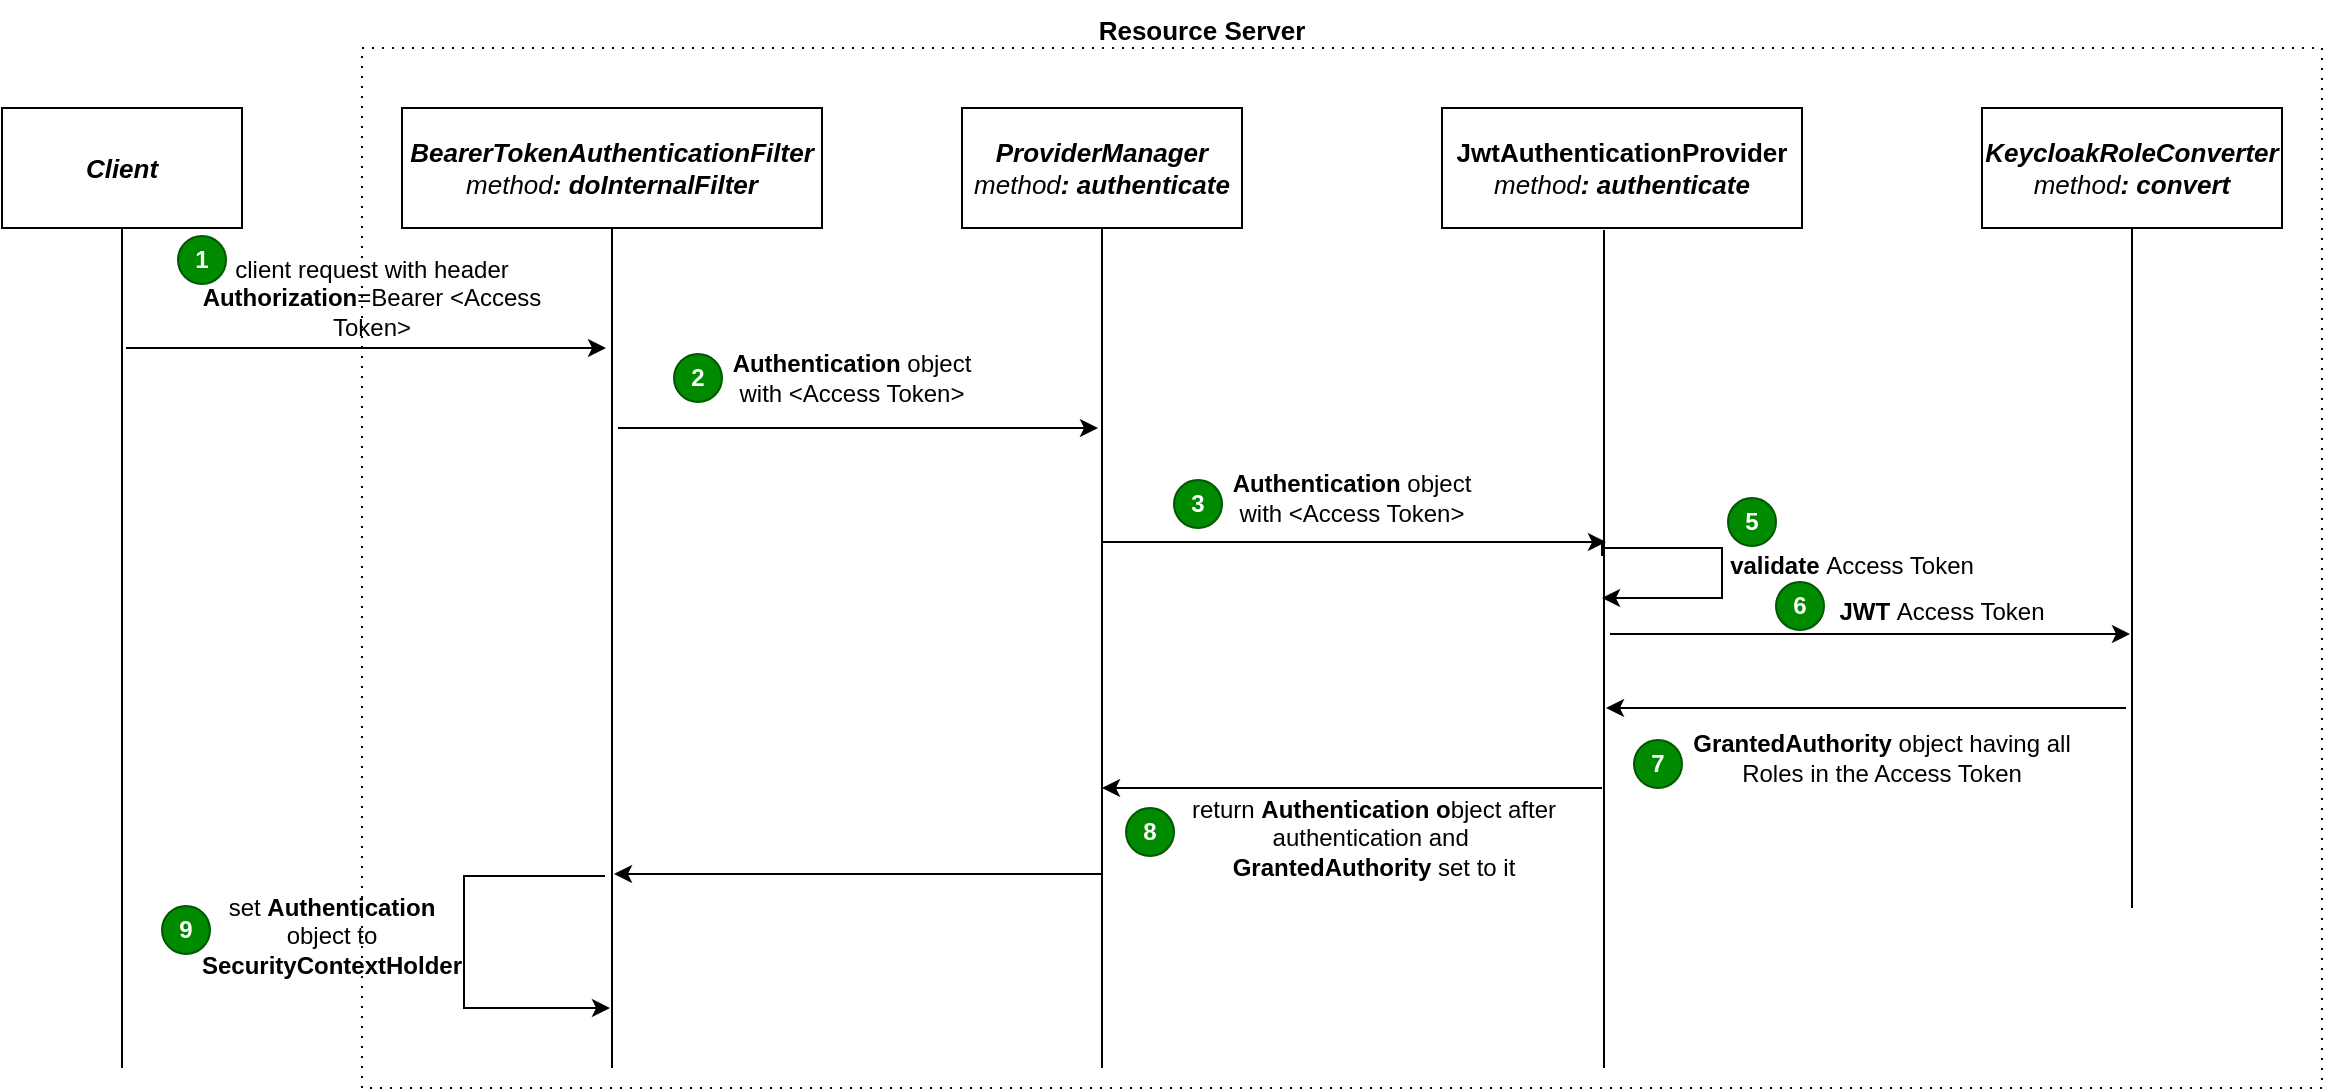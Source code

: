 <mxfile version="23.1.7" type="device">
  <diagram name="Page-1" id="EU5pdF4_t8vN2uyLVRtP">
    <mxGraphModel dx="1776" dy="1793" grid="1" gridSize="10" guides="1" tooltips="1" connect="1" arrows="1" fold="1" page="1" pageScale="1" pageWidth="827" pageHeight="1169" math="0" shadow="0">
      <root>
        <mxCell id="0" />
        <mxCell id="1" parent="0" />
        <mxCell id="4t_3A3ze6PCHeQ92FLgK-5" value="" style="rounded=0;whiteSpace=wrap;html=1;dashed=1;dashPattern=1 4;" vertex="1" parent="1">
          <mxGeometry x="220" y="10" width="980" height="520" as="geometry" />
        </mxCell>
        <mxCell id="U0vqNQzGhyPI1oqfbdpY-1" value="&lt;b&gt;&lt;i&gt;&lt;font style=&quot;font-size: 13px;&quot;&gt;Client&lt;/font&gt;&lt;/i&gt;&lt;/b&gt;" style="rounded=0;whiteSpace=wrap;html=1;" parent="1" vertex="1">
          <mxGeometry x="40" y="40" width="120" height="60" as="geometry" />
        </mxCell>
        <mxCell id="U0vqNQzGhyPI1oqfbdpY-2" value="" style="endArrow=none;html=1;rounded=0;entryX=0.5;entryY=1;entryDx=0;entryDy=0;" parent="1" target="U0vqNQzGhyPI1oqfbdpY-1" edge="1">
          <mxGeometry width="50" height="50" relative="1" as="geometry">
            <mxPoint x="100" y="520" as="sourcePoint" />
            <mxPoint x="130" y="160" as="targetPoint" />
          </mxGeometry>
        </mxCell>
        <mxCell id="U0vqNQzGhyPI1oqfbdpY-3" value="&lt;i&gt;&lt;font style=&quot;font-size: 13px;&quot;&gt;&lt;b&gt;BearerTokenAuthenticationFilter&lt;/b&gt;&lt;br&gt;method&lt;b&gt;: doInternalFilter&lt;/b&gt;&lt;br&gt;&lt;/font&gt;&lt;/i&gt;" style="rounded=0;whiteSpace=wrap;html=1;" parent="1" vertex="1">
          <mxGeometry x="240" y="40" width="210" height="60" as="geometry" />
        </mxCell>
        <mxCell id="U0vqNQzGhyPI1oqfbdpY-4" value="" style="endArrow=none;html=1;rounded=0;entryX=0.5;entryY=1;entryDx=0;entryDy=0;" parent="1" target="U0vqNQzGhyPI1oqfbdpY-3" edge="1">
          <mxGeometry width="50" height="50" relative="1" as="geometry">
            <mxPoint x="345" y="520" as="sourcePoint" />
            <mxPoint x="450" y="200" as="targetPoint" />
          </mxGeometry>
        </mxCell>
        <mxCell id="U0vqNQzGhyPI1oqfbdpY-6" value="" style="endArrow=classic;html=1;rounded=0;" parent="1" edge="1">
          <mxGeometry width="50" height="50" relative="1" as="geometry">
            <mxPoint x="102" y="160" as="sourcePoint" />
            <mxPoint x="342" y="160" as="targetPoint" />
          </mxGeometry>
        </mxCell>
        <mxCell id="U0vqNQzGhyPI1oqfbdpY-7" value="client request with header &lt;b&gt;Authorization&lt;/b&gt;=Bearer &amp;lt;Access Token&amp;gt;" style="text;html=1;align=center;verticalAlign=middle;whiteSpace=wrap;rounded=0;" parent="1" vertex="1">
          <mxGeometry x="130" y="120" width="190" height="30" as="geometry" />
        </mxCell>
        <mxCell id="U0vqNQzGhyPI1oqfbdpY-8" value="&lt;i style=&quot;&quot;&gt;&lt;font style=&quot;font-size: 13px;&quot;&gt;&lt;b&gt;ProviderManager&lt;/b&gt;&lt;br&gt;method&lt;b&gt;: authenticate&lt;/b&gt;&lt;br&gt;&lt;/font&gt;&lt;/i&gt;" style="rounded=0;whiteSpace=wrap;html=1;" parent="1" vertex="1">
          <mxGeometry x="520" y="40" width="140" height="60" as="geometry" />
        </mxCell>
        <mxCell id="U0vqNQzGhyPI1oqfbdpY-9" value="" style="endArrow=none;html=1;rounded=0;entryX=0.5;entryY=1;entryDx=0;entryDy=0;" parent="1" target="U0vqNQzGhyPI1oqfbdpY-8" edge="1">
          <mxGeometry width="50" height="50" relative="1" as="geometry">
            <mxPoint x="590" y="520" as="sourcePoint" />
            <mxPoint x="610" y="170" as="targetPoint" />
          </mxGeometry>
        </mxCell>
        <mxCell id="U0vqNQzGhyPI1oqfbdpY-10" value="" style="endArrow=classic;html=1;rounded=0;" parent="1" edge="1">
          <mxGeometry width="50" height="50" relative="1" as="geometry">
            <mxPoint x="348" y="200" as="sourcePoint" />
            <mxPoint x="588" y="200" as="targetPoint" />
          </mxGeometry>
        </mxCell>
        <mxCell id="U0vqNQzGhyPI1oqfbdpY-11" value="&lt;b&gt;Authentication &lt;/b&gt;object with &amp;lt;Access Token&amp;gt;" style="text;html=1;align=center;verticalAlign=middle;whiteSpace=wrap;rounded=0;" parent="1" vertex="1">
          <mxGeometry x="400" y="160" width="130" height="30" as="geometry" />
        </mxCell>
        <mxCell id="U0vqNQzGhyPI1oqfbdpY-12" value="&lt;b&gt;&lt;font style=&quot;font-size: 13px;&quot;&gt;JwtAuthenticationProvider&lt;br&gt;&lt;/font&gt;&lt;/b&gt;&lt;i style=&quot;border-color: var(--border-color);&quot;&gt;&lt;font style=&quot;border-color: var(--border-color); font-size: 13px;&quot;&gt;method&lt;b style=&quot;border-color: var(--border-color);&quot;&gt;: authenticate&lt;/b&gt;&lt;/font&gt;&lt;/i&gt;&lt;b&gt;&lt;font style=&quot;font-size: 13px;&quot;&gt;&lt;br&gt;&lt;/font&gt;&lt;/b&gt;" style="rounded=0;whiteSpace=wrap;html=1;" parent="1" vertex="1">
          <mxGeometry x="760" y="40" width="180" height="60" as="geometry" />
        </mxCell>
        <mxCell id="U0vqNQzGhyPI1oqfbdpY-13" value="" style="endArrow=none;html=1;rounded=0;entryX=0.45;entryY=1.067;entryDx=0;entryDy=0;entryPerimeter=0;" parent="1" edge="1">
          <mxGeometry width="50" height="50" relative="1" as="geometry">
            <mxPoint x="841" y="520" as="sourcePoint" />
            <mxPoint x="841" y="101.02" as="targetPoint" />
          </mxGeometry>
        </mxCell>
        <mxCell id="U0vqNQzGhyPI1oqfbdpY-14" value="" style="endArrow=classic;html=1;rounded=0;" parent="1" edge="1">
          <mxGeometry width="50" height="50" relative="1" as="geometry">
            <mxPoint x="590" y="257" as="sourcePoint" />
            <mxPoint x="842" y="257" as="targetPoint" />
          </mxGeometry>
        </mxCell>
        <mxCell id="U0vqNQzGhyPI1oqfbdpY-15" value="&lt;b&gt;Authentication &lt;/b&gt;object with &amp;lt;Access Token&amp;gt;" style="text;html=1;align=center;verticalAlign=middle;whiteSpace=wrap;rounded=0;" parent="1" vertex="1">
          <mxGeometry x="650" y="220" width="130" height="30" as="geometry" />
        </mxCell>
        <mxCell id="U0vqNQzGhyPI1oqfbdpY-16" value="&lt;i style=&quot;&quot;&gt;&lt;font style=&quot;font-size: 13px;&quot;&gt;&lt;b&gt;KeycloakRoleConverter&lt;/b&gt;&lt;br&gt;method&lt;b&gt;: convert&lt;/b&gt;&lt;br&gt;&lt;/font&gt;&lt;/i&gt;" style="rounded=0;whiteSpace=wrap;html=1;" parent="1" vertex="1">
          <mxGeometry x="1030" y="40" width="150" height="60" as="geometry" />
        </mxCell>
        <mxCell id="U0vqNQzGhyPI1oqfbdpY-17" value="" style="endArrow=none;html=1;rounded=0;entryX=0.5;entryY=1;entryDx=0;entryDy=0;" parent="1" target="U0vqNQzGhyPI1oqfbdpY-16" edge="1">
          <mxGeometry width="50" height="50" relative="1" as="geometry">
            <mxPoint x="1105" y="440" as="sourcePoint" />
            <mxPoint x="1090" y="220" as="targetPoint" />
          </mxGeometry>
        </mxCell>
        <mxCell id="U0vqNQzGhyPI1oqfbdpY-18" value="" style="endArrow=classic;html=1;rounded=0;" parent="1" edge="1">
          <mxGeometry width="50" height="50" relative="1" as="geometry">
            <mxPoint x="844" y="303" as="sourcePoint" />
            <mxPoint x="1104" y="303" as="targetPoint" />
          </mxGeometry>
        </mxCell>
        <mxCell id="U0vqNQzGhyPI1oqfbdpY-19" value="&lt;b&gt;JWT &lt;/b&gt;Access Token" style="text;html=1;align=center;verticalAlign=middle;whiteSpace=wrap;rounded=0;" parent="1" vertex="1">
          <mxGeometry x="945" y="277" width="130" height="30" as="geometry" />
        </mxCell>
        <mxCell id="U0vqNQzGhyPI1oqfbdpY-21" value="" style="endArrow=classic;html=1;rounded=0;" parent="1" edge="1">
          <mxGeometry width="50" height="50" relative="1" as="geometry">
            <mxPoint x="1102" y="340" as="sourcePoint" />
            <mxPoint x="842" y="340" as="targetPoint" />
          </mxGeometry>
        </mxCell>
        <mxCell id="U0vqNQzGhyPI1oqfbdpY-22" value="&lt;b&gt;GrantedAuthority &lt;/b&gt;object having all Roles in the Access Token" style="text;html=1;align=center;verticalAlign=middle;whiteSpace=wrap;rounded=0;" parent="1" vertex="1">
          <mxGeometry x="880" y="350" width="200" height="30" as="geometry" />
        </mxCell>
        <mxCell id="U0vqNQzGhyPI1oqfbdpY-26" style="rounded=0;orthogonalLoop=1;jettySize=auto;html=1;exitX=1;exitY=0;exitDx=0;exitDy=0;endArrow=baseDash;endFill=0;" parent="1" source="U0vqNQzGhyPI1oqfbdpY-24" edge="1">
          <mxGeometry relative="1" as="geometry">
            <mxPoint x="840" y="260" as="targetPoint" />
          </mxGeometry>
        </mxCell>
        <mxCell id="U0vqNQzGhyPI1oqfbdpY-24" value="" style="shape=partialRectangle;whiteSpace=wrap;html=1;bottom=1;right=1;left=1;top=0;fillColor=none;routingCenterX=-0.5;rotation=-90;" parent="1" vertex="1">
          <mxGeometry x="875" y="260" width="25" height="25" as="geometry" />
        </mxCell>
        <mxCell id="U0vqNQzGhyPI1oqfbdpY-25" value="" style="endArrow=classic;html=1;rounded=0;exitX=0;exitY=0.75;exitDx=0;exitDy=0;" parent="1" source="U0vqNQzGhyPI1oqfbdpY-24" edge="1">
          <mxGeometry width="50" height="50" relative="1" as="geometry">
            <mxPoint x="990" y="260" as="sourcePoint" />
            <mxPoint x="840" y="285" as="targetPoint" />
          </mxGeometry>
        </mxCell>
        <mxCell id="U0vqNQzGhyPI1oqfbdpY-27" value="&lt;b&gt;validate&amp;nbsp;&lt;/b&gt;Access Token" style="text;html=1;align=center;verticalAlign=middle;whiteSpace=wrap;rounded=0;" parent="1" vertex="1">
          <mxGeometry x="900" y="254" width="130" height="30" as="geometry" />
        </mxCell>
        <mxCell id="U0vqNQzGhyPI1oqfbdpY-28" value="" style="endArrow=classic;html=1;rounded=0;" parent="1" edge="1">
          <mxGeometry width="50" height="50" relative="1" as="geometry">
            <mxPoint x="840" y="380" as="sourcePoint" />
            <mxPoint x="590" y="380" as="targetPoint" />
          </mxGeometry>
        </mxCell>
        <mxCell id="U0vqNQzGhyPI1oqfbdpY-29" value="" style="endArrow=classic;html=1;rounded=0;" parent="1" edge="1">
          <mxGeometry width="50" height="50" relative="1" as="geometry">
            <mxPoint x="590" y="423" as="sourcePoint" />
            <mxPoint x="346" y="423" as="targetPoint" />
          </mxGeometry>
        </mxCell>
        <mxCell id="4t_3A3ze6PCHeQ92FLgK-2" value="" style="shape=partialRectangle;whiteSpace=wrap;html=1;bottom=1;right=1;left=1;top=0;fillColor=none;routingCenterX=-0.5;rotation=90;" vertex="1" parent="1">
          <mxGeometry x="273" y="422" width="66" height="70" as="geometry" />
        </mxCell>
        <mxCell id="4t_3A3ze6PCHeQ92FLgK-3" value="" style="endArrow=classic;html=1;rounded=0;exitX=1;exitY=0.5;exitDx=0;exitDy=0;" edge="1" parent="1">
          <mxGeometry width="50" height="50" relative="1" as="geometry">
            <mxPoint x="305" y="490" as="sourcePoint" />
            <mxPoint x="344" y="490" as="targetPoint" />
          </mxGeometry>
        </mxCell>
        <mxCell id="4t_3A3ze6PCHeQ92FLgK-4" value="set &lt;b&gt;Authentication &lt;/b&gt;object to &lt;b&gt;SecurityContextHolder&lt;/b&gt;" style="text;html=1;align=center;verticalAlign=middle;whiteSpace=wrap;rounded=0;" vertex="1" parent="1">
          <mxGeometry x="140" y="439" width="130" height="30" as="geometry" />
        </mxCell>
        <mxCell id="4t_3A3ze6PCHeQ92FLgK-7" value="&lt;b&gt;&lt;font style=&quot;font-size: 13px;&quot;&gt;Resource Server&lt;/font&gt;&lt;/b&gt;" style="text;html=1;align=center;verticalAlign=middle;whiteSpace=wrap;rounded=0;" vertex="1" parent="1">
          <mxGeometry x="580" y="-14" width="120" height="30" as="geometry" />
        </mxCell>
        <mxCell id="4t_3A3ze6PCHeQ92FLgK-8" value="&lt;b&gt;9&lt;/b&gt;" style="ellipse;whiteSpace=wrap;html=1;aspect=fixed;fillColor=#008a00;strokeColor=#005700;fontColor=#ffffff;" vertex="1" parent="1">
          <mxGeometry x="120" y="439" width="24" height="24" as="geometry" />
        </mxCell>
        <mxCell id="4t_3A3ze6PCHeQ92FLgK-9" value="&lt;b&gt;5&lt;/b&gt;" style="ellipse;whiteSpace=wrap;html=1;aspect=fixed;fillColor=#008a00;strokeColor=#005700;fontColor=#ffffff;" vertex="1" parent="1">
          <mxGeometry x="903" y="235" width="24" height="24" as="geometry" />
        </mxCell>
        <mxCell id="4t_3A3ze6PCHeQ92FLgK-10" value="&lt;b&gt;3&lt;/b&gt;" style="ellipse;whiteSpace=wrap;html=1;aspect=fixed;fillColor=#008a00;strokeColor=#005700;fontColor=#ffffff;" vertex="1" parent="1">
          <mxGeometry x="626" y="226" width="24" height="24" as="geometry" />
        </mxCell>
        <mxCell id="4t_3A3ze6PCHeQ92FLgK-11" value="&lt;b&gt;2&lt;/b&gt;" style="ellipse;whiteSpace=wrap;html=1;aspect=fixed;fillColor=#008a00;strokeColor=#005700;fontColor=#ffffff;" vertex="1" parent="1">
          <mxGeometry x="376" y="163" width="24" height="24" as="geometry" />
        </mxCell>
        <mxCell id="4t_3A3ze6PCHeQ92FLgK-12" value="&lt;b&gt;1&lt;/b&gt;" style="ellipse;whiteSpace=wrap;html=1;aspect=fixed;fillColor=#008a00;strokeColor=#005700;fontColor=#ffffff;" vertex="1" parent="1">
          <mxGeometry x="128" y="104" width="24" height="24" as="geometry" />
        </mxCell>
        <mxCell id="4t_3A3ze6PCHeQ92FLgK-14" value="&lt;b&gt;6&lt;/b&gt;" style="ellipse;whiteSpace=wrap;html=1;aspect=fixed;fillColor=#008a00;strokeColor=#005700;fontColor=#ffffff;" vertex="1" parent="1">
          <mxGeometry x="927" y="277" width="24" height="24" as="geometry" />
        </mxCell>
        <mxCell id="4t_3A3ze6PCHeQ92FLgK-15" value="&lt;b&gt;7&lt;/b&gt;" style="ellipse;whiteSpace=wrap;html=1;aspect=fixed;fillColor=#008a00;strokeColor=#005700;fontColor=#ffffff;" vertex="1" parent="1">
          <mxGeometry x="856" y="356" width="24" height="24" as="geometry" />
        </mxCell>
        <mxCell id="4t_3A3ze6PCHeQ92FLgK-16" value="return &lt;b&gt;Authentication o&lt;/b&gt;bject after authentication and&amp;nbsp;&lt;b&gt; GrantedAuthority &lt;/b&gt;set to it" style="text;html=1;align=center;verticalAlign=middle;whiteSpace=wrap;rounded=0;" vertex="1" parent="1">
          <mxGeometry x="626" y="390" width="200" height="30" as="geometry" />
        </mxCell>
        <mxCell id="4t_3A3ze6PCHeQ92FLgK-17" value="&lt;b&gt;8&lt;/b&gt;" style="ellipse;whiteSpace=wrap;html=1;aspect=fixed;fillColor=#008a00;strokeColor=#005700;fontColor=#ffffff;" vertex="1" parent="1">
          <mxGeometry x="602" y="390" width="24" height="24" as="geometry" />
        </mxCell>
      </root>
    </mxGraphModel>
  </diagram>
</mxfile>
